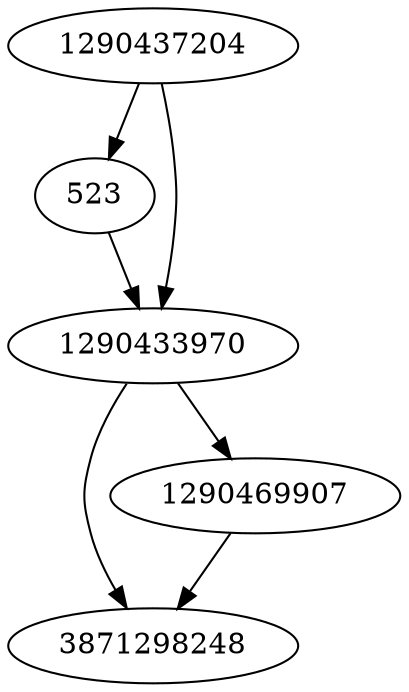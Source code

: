 strict digraph  {
3871298248;
523;
1290433970;
1290469907;
1290437204;
523 -> 1290433970;
1290433970 -> 1290469907;
1290433970 -> 3871298248;
1290469907 -> 3871298248;
1290437204 -> 523;
1290437204 -> 1290433970;
}
